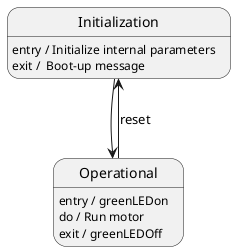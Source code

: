 @startuml state_diagram

' [*] -->  Initialization : Init

state Initialization {
    Initialization: entry / Initialize internal parameters
    ' Initialization: do
    Initialization: exit /  Boot-up message
}

Initialization --> Operational

state Operational {
    Operational: entry / greenLEDon
    Operational: do / Run motor
    Operational: exit / greenLEDOff
}

Operational --> Initialization : reset
@enduml